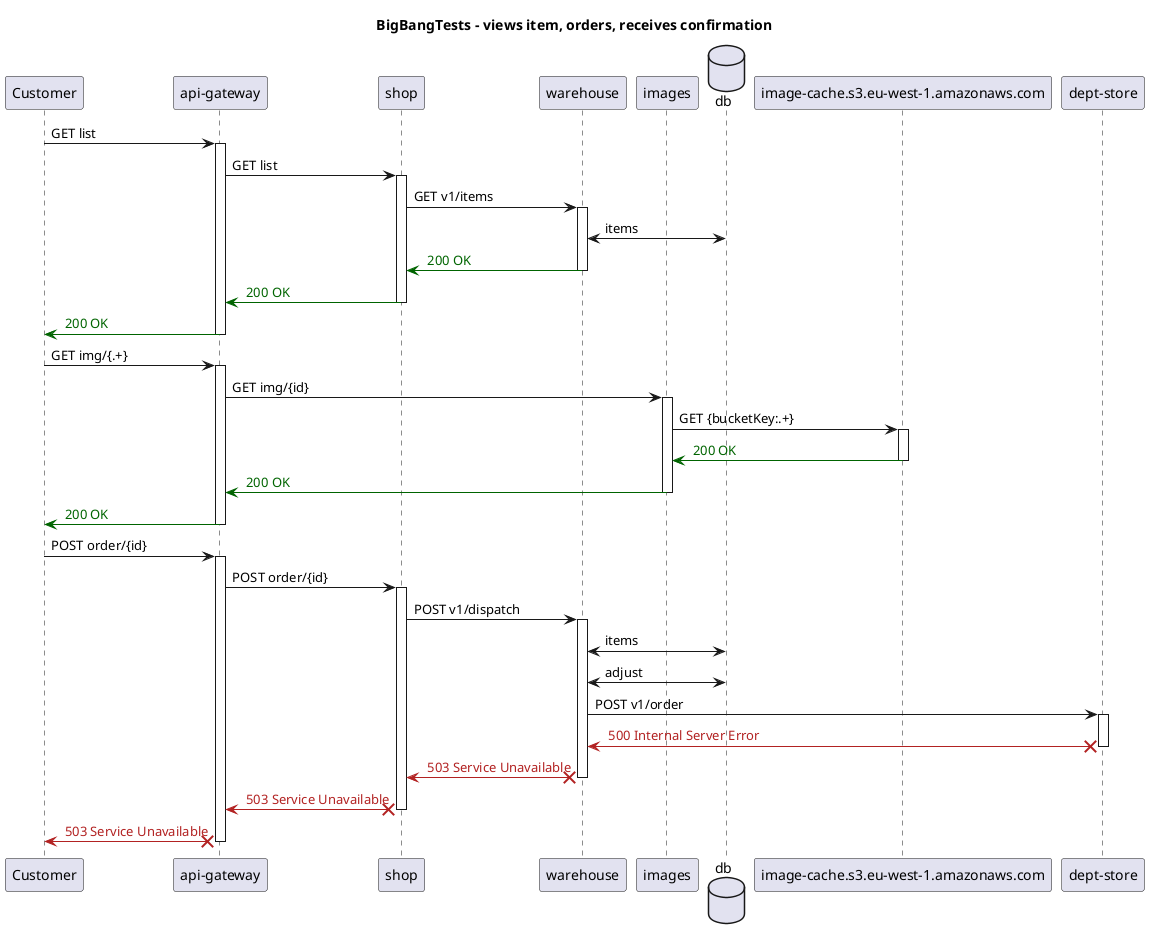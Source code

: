 @startuml
title BigBangTests - views item, orders, receives confirmation
participant "Customer"
participant "api-gateway"
participant "shop"
participant "warehouse"
participant "images"
database "db"
participant "image-cache.s3.eu-west-1.amazonaws.com"
participant "dept-store"
"Customer" -> "api-gateway": GET list
activate "api-gateway"
"api-gateway" -> "shop": GET list
activate "shop"
"shop" -> "warehouse": GET v1/items
activate "warehouse"
"warehouse" <-> "db": items
"warehouse" -[#DarkGreen]> "shop": <color:DarkGreen> 200 OK
deactivate "warehouse"
"shop" -[#DarkGreen]> "api-gateway": <color:DarkGreen> 200 OK
deactivate "shop"
"api-gateway" -[#DarkGreen]> "Customer": <color:DarkGreen> 200 OK
deactivate "api-gateway"
"Customer" -> "api-gateway": GET img/{.+}
activate "api-gateway"
"api-gateway" -> "images": GET img/{id}
activate "images"
"images" -> "image-cache.s3.eu-west-1.amazonaws.com": GET {bucketKey:.+}
activate "image-cache.s3.eu-west-1.amazonaws.com"

"image-cache.s3.eu-west-1.amazonaws.com" -[#DarkGreen]> "images": <color:DarkGreen> 200 OK
deactivate "image-cache.s3.eu-west-1.amazonaws.com"
"images" -[#DarkGreen]> "api-gateway": <color:DarkGreen> 200 OK
deactivate "images"
"api-gateway" -[#DarkGreen]> "Customer": <color:DarkGreen> 200 OK
deactivate "api-gateway"
"Customer" -> "api-gateway": POST order/{id}
activate "api-gateway"
"api-gateway" -> "shop": POST order/{id}
activate "shop"
"shop" -> "warehouse": POST v1/dispatch
activate "warehouse"
"warehouse" <-> "db": items
"warehouse" <-> "db": adjust
"warehouse" -> "dept-store": POST v1/order
activate "dept-store"

"dept-store" X-[#FireBrick]> "warehouse": <color:FireBrick> 500 Internal Server Error
deactivate "dept-store"
"warehouse" X-[#FireBrick]> "shop": <color:FireBrick> 503 Service Unavailable
deactivate "warehouse"
"shop" X-[#FireBrick]> "api-gateway": <color:FireBrick> 503 Service Unavailable
deactivate "shop"
"api-gateway" X-[#FireBrick]> "Customer": <color:FireBrick> 503 Service Unavailable
deactivate "api-gateway"
@enduml